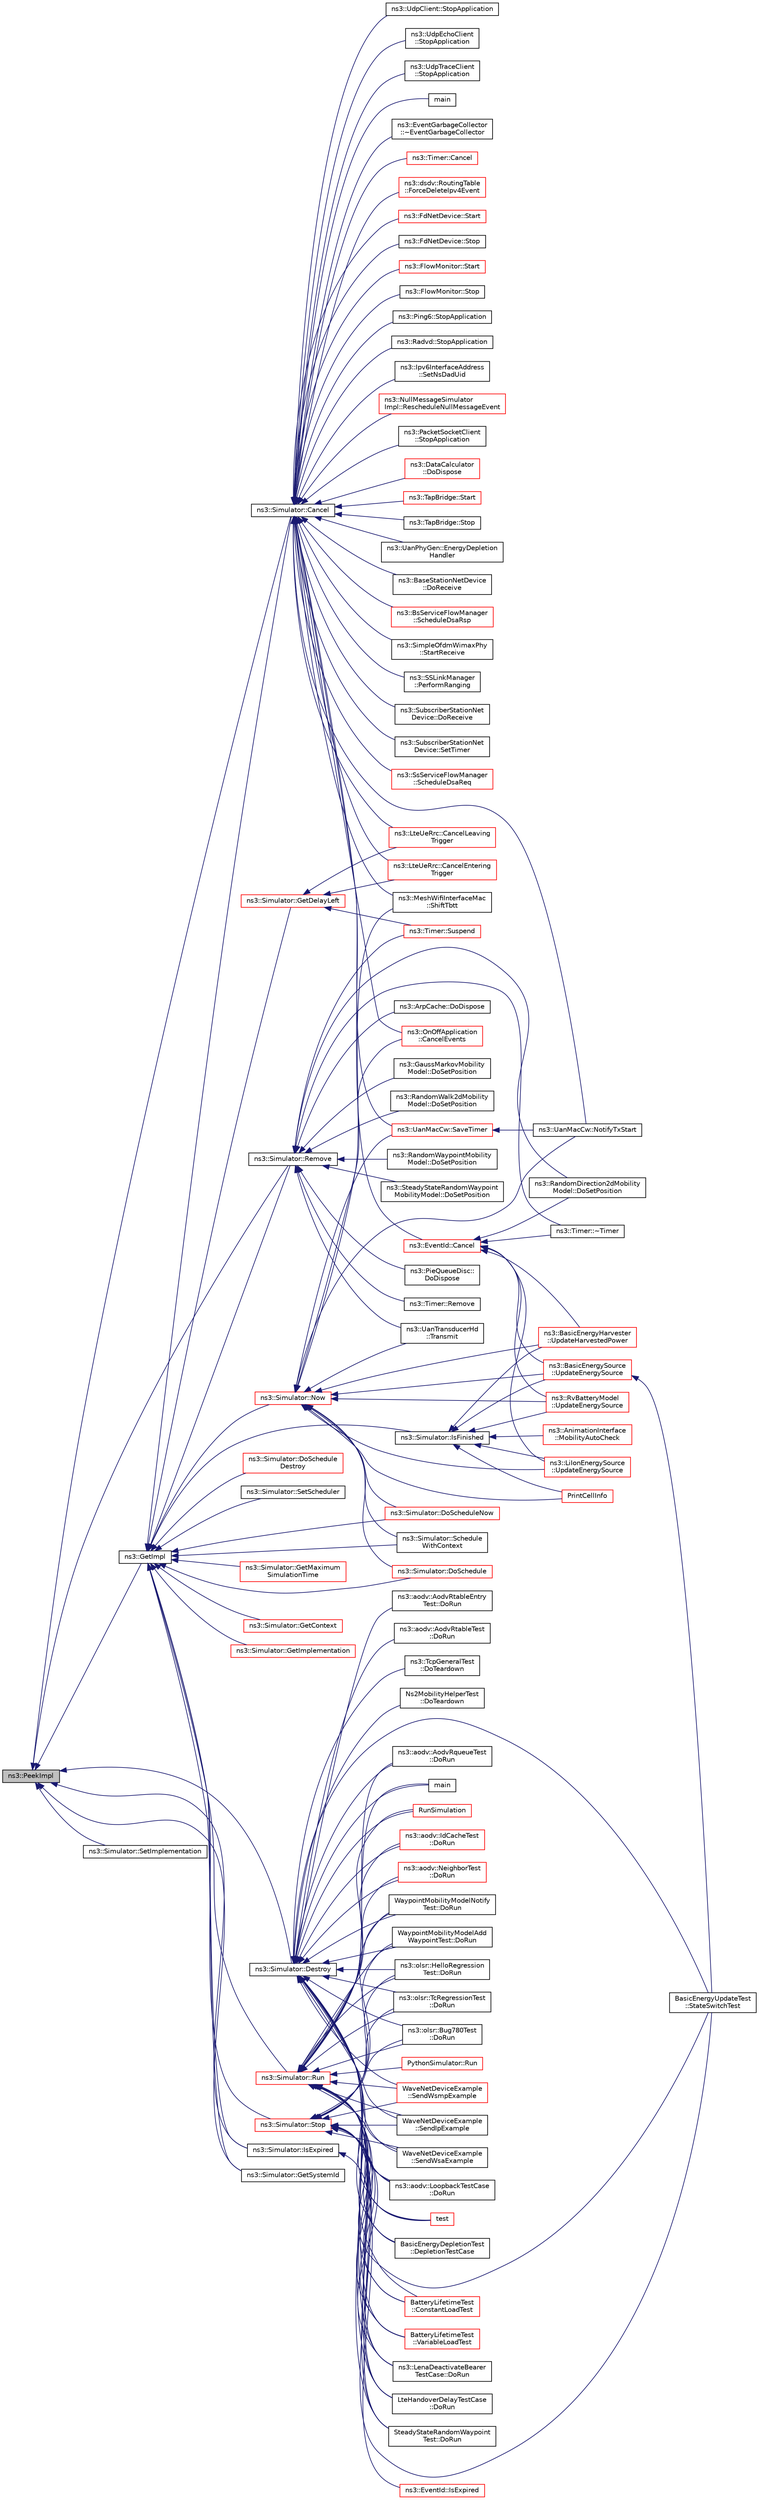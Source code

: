 digraph "ns3::PeekImpl"
{
  edge [fontname="Helvetica",fontsize="10",labelfontname="Helvetica",labelfontsize="10"];
  node [fontname="Helvetica",fontsize="10",shape=record];
  rankdir="LR";
  Node1 [label="ns3::PeekImpl",height=0.2,width=0.4,color="black", fillcolor="grey75", style="filled", fontcolor="black"];
  Node1 -> Node2 [dir="back",color="midnightblue",fontsize="10",style="solid"];
  Node2 [label="ns3::GetImpl",height=0.2,width=0.4,color="black", fillcolor="white", style="filled",URL="$d4/d8b/group__simulator.html#ga42eb4eddad41528d4d99794a3dae3fd0",tooltip="Get the SimulatorImpl singleton. "];
  Node2 -> Node3 [dir="back",color="midnightblue",fontsize="10",style="solid"];
  Node3 [label="ns3::Simulator::SetScheduler",height=0.2,width=0.4,color="black", fillcolor="white", style="filled",URL="$d7/deb/classns3_1_1Simulator.html#a926ae3f3fc64b7ca23460a0bae02acd4",tooltip="Set the scheduler type with an ObjectFactory. "];
  Node2 -> Node4 [dir="back",color="midnightblue",fontsize="10",style="solid"];
  Node4 [label="ns3::Simulator::IsFinished",height=0.2,width=0.4,color="black", fillcolor="white", style="filled",URL="$d7/deb/classns3_1_1Simulator.html#aa8c662d04480705d09b3d65b4dea9d2f"];
  Node4 -> Node5 [dir="back",color="midnightblue",fontsize="10",style="solid"];
  Node5 [label="PrintCellInfo",height=0.2,width=0.4,color="red", fillcolor="white", style="filled",URL="$df/d15/examples_2li-ion-energy-source_8cc.html#a5a233214e03143292862c2a936b073eb"];
  Node4 -> Node6 [dir="back",color="midnightblue",fontsize="10",style="solid"];
  Node6 [label="ns3::LiIonEnergySource\l::UpdateEnergySource",height=0.2,width=0.4,color="red", fillcolor="white", style="filled",URL="$dd/d9d/classns3_1_1LiIonEnergySource.html#a189ac70234f5af2d1b1457ea43bd1b9f"];
  Node4 -> Node7 [dir="back",color="midnightblue",fontsize="10",style="solid"];
  Node7 [label="ns3::BasicEnergyHarvester\l::UpdateHarvestedPower",height=0.2,width=0.4,color="red", fillcolor="white", style="filled",URL="$d5/df9/classns3_1_1BasicEnergyHarvester.html#aa1a0d934e9024f469a6b06b3b960f34e"];
  Node4 -> Node8 [dir="back",color="midnightblue",fontsize="10",style="solid"];
  Node8 [label="ns3::BasicEnergySource\l::UpdateEnergySource",height=0.2,width=0.4,color="red", fillcolor="white", style="filled",URL="$d1/db4/classns3_1_1BasicEnergySource.html#a184cad1de97de7162e18f976d987bdaf"];
  Node8 -> Node9 [dir="back",color="midnightblue",fontsize="10",style="solid"];
  Node9 [label="BasicEnergyUpdateTest\l::StateSwitchTest",height=0.2,width=0.4,color="black", fillcolor="white", style="filled",URL="$d5/de0/classBasicEnergyUpdateTest.html#aebdf7df054db21ed34826ccdf208f6a6"];
  Node4 -> Node10 [dir="back",color="midnightblue",fontsize="10",style="solid"];
  Node10 [label="ns3::RvBatteryModel\l::UpdateEnergySource",height=0.2,width=0.4,color="red", fillcolor="white", style="filled",URL="$db/db8/classns3_1_1RvBatteryModel.html#ac0885eeb1b510ffe52531e7e68039d3e"];
  Node4 -> Node11 [dir="back",color="midnightblue",fontsize="10",style="solid"];
  Node11 [label="ns3::AnimationInterface\l::MobilityAutoCheck",height=0.2,width=0.4,color="red", fillcolor="white", style="filled",URL="$d6/d1a/classns3_1_1AnimationInterface.html#a23e31bf019017e94d49dd139718e93f4",tooltip="Mobility auto check function. "];
  Node2 -> Node12 [dir="back",color="midnightblue",fontsize="10",style="solid"];
  Node12 [label="ns3::Simulator::Run",height=0.2,width=0.4,color="red", fillcolor="white", style="filled",URL="$d7/deb/classns3_1_1Simulator.html#a84be982e6d03b62c3dc3303c75a9b909"];
  Node12 -> Node13 [dir="back",color="midnightblue",fontsize="10",style="solid"];
  Node13 [label="ns3::aodv::IdCacheTest\l::DoRun",height=0.2,width=0.4,color="red", fillcolor="white", style="filled",URL="$d7/d70/classns3_1_1aodv_1_1IdCacheTest.html#af48af2859e1e63cf946df38906f4d7a2",tooltip="Implementation to actually run this TestCase. "];
  Node12 -> Node14 [dir="back",color="midnightblue",fontsize="10",style="solid"];
  Node14 [label="ns3::aodv::NeighborTest\l::DoRun",height=0.2,width=0.4,color="red", fillcolor="white", style="filled",URL="$d0/d15/structns3_1_1aodv_1_1NeighborTest.html#aeb957b7644d6c77f5d0d43d2c160897f",tooltip="Implementation to actually run this TestCase. "];
  Node12 -> Node15 [dir="back",color="midnightblue",fontsize="10",style="solid"];
  Node15 [label="ns3::aodv::AodvRqueueTest\l::DoRun",height=0.2,width=0.4,color="black", fillcolor="white", style="filled",URL="$d3/d00/structns3_1_1aodv_1_1AodvRqueueTest.html#a7ec6b59547d19f9c08f2dcff06eecae3",tooltip="Implementation to actually run this TestCase. "];
  Node12 -> Node16 [dir="back",color="midnightblue",fontsize="10",style="solid"];
  Node16 [label="ns3::aodv::LoopbackTestCase\l::DoRun",height=0.2,width=0.4,color="black", fillcolor="white", style="filled",URL="$d2/d8c/classns3_1_1aodv_1_1LoopbackTestCase.html#aa4ecd46f743a971813870cff58563eab",tooltip="Implementation to actually run this TestCase. "];
  Node12 -> Node17 [dir="back",color="midnightblue",fontsize="10",style="solid"];
  Node17 [label="main",height=0.2,width=0.4,color="black", fillcolor="white", style="filled",URL="$d0/d88/csma-bridge-one-hop_8cc.html#a0ddf1224851353fc92bfbff6f499fa97"];
  Node12 -> Node18 [dir="back",color="midnightblue",fontsize="10",style="solid"];
  Node18 [label="PythonSimulator::Run",height=0.2,width=0.4,color="red", fillcolor="white", style="filled",URL="$d7/d8a/classPythonSimulator.html#ab712f4079b2b054f2ddc2ba57d840c18"];
  Node12 -> Node19 [dir="back",color="midnightblue",fontsize="10",style="solid"];
  Node19 [label="test",height=0.2,width=0.4,color="red", fillcolor="white", style="filled",URL="$d2/def/main-test-sync_8cc.html#a708a4c1a4d0c4acc4c447310dd4db27f"];
  Node12 -> Node9 [dir="back",color="midnightblue",fontsize="10",style="solid"];
  Node12 -> Node20 [dir="back",color="midnightblue",fontsize="10",style="solid"];
  Node20 [label="BasicEnergyDepletionTest\l::DepletionTestCase",height=0.2,width=0.4,color="black", fillcolor="white", style="filled",URL="$d0/d83/classBasicEnergyDepletionTest.html#a933f0ff2e50a5dc64b4312619405a05a"];
  Node12 -> Node21 [dir="back",color="midnightblue",fontsize="10",style="solid"];
  Node21 [label="BatteryLifetimeTest\l::ConstantLoadTest",height=0.2,width=0.4,color="red", fillcolor="white", style="filled",URL="$dd/d15/classBatteryLifetimeTest.html#a5cfb6c588872035454feb525491b1d52"];
  Node12 -> Node22 [dir="back",color="midnightblue",fontsize="10",style="solid"];
  Node22 [label="BatteryLifetimeTest\l::VariableLoadTest",height=0.2,width=0.4,color="red", fillcolor="white", style="filled",URL="$dd/d15/classBatteryLifetimeTest.html#aa6d0fb55387831f97d9834c47abfd669"];
  Node12 -> Node23 [dir="back",color="midnightblue",fontsize="10",style="solid"];
  Node23 [label="RunSimulation",height=0.2,width=0.4,color="red", fillcolor="white", style="filled",URL="$d9/d41/main-simple_8cc.html#aae4a035f2107d100249164fe508bac66"];
  Node12 -> Node24 [dir="back",color="midnightblue",fontsize="10",style="solid"];
  Node24 [label="ns3::LenaDeactivateBearer\lTestCase::DoRun",height=0.2,width=0.4,color="black", fillcolor="white", style="filled",URL="$d4/d2f/classns3_1_1LenaDeactivateBearerTestCase.html#a214d777e46f96b701efdfd360871f53f",tooltip="Implementation to actually run this TestCase. "];
  Node12 -> Node25 [dir="back",color="midnightblue",fontsize="10",style="solid"];
  Node25 [label="LteHandoverDelayTestCase\l::DoRun",height=0.2,width=0.4,color="black", fillcolor="white", style="filled",URL="$d8/dde/classLteHandoverDelayTestCase.html#a2e5214b6dd2249de91ba0aa326b8c97d",tooltip="Implementation to actually run this TestCase. "];
  Node12 -> Node26 [dir="back",color="midnightblue",fontsize="10",style="solid"];
  Node26 [label="SteadyStateRandomWaypoint\lTest::DoRun",height=0.2,width=0.4,color="black", fillcolor="white", style="filled",URL="$db/d67/classSteadyStateRandomWaypointTest.html#a06b559358eab241daa3a937a038729df",tooltip="Implementation to actually run this TestCase. "];
  Node12 -> Node27 [dir="back",color="midnightblue",fontsize="10",style="solid"];
  Node27 [label="WaypointMobilityModelNotify\lTest::DoRun",height=0.2,width=0.4,color="black", fillcolor="white", style="filled",URL="$d6/df3/classWaypointMobilityModelNotifyTest.html#a3806dd9c9361141fade8ce51021e33ff",tooltip="Implementation to actually run this TestCase. "];
  Node12 -> Node28 [dir="back",color="midnightblue",fontsize="10",style="solid"];
  Node28 [label="WaypointMobilityModelAdd\lWaypointTest::DoRun",height=0.2,width=0.4,color="black", fillcolor="white", style="filled",URL="$d7/d3d/classWaypointMobilityModelAddWaypointTest.html#afab2502065d56508a1c71a8c78115c25",tooltip="Implementation to actually run this TestCase. "];
  Node12 -> Node29 [dir="back",color="midnightblue",fontsize="10",style="solid"];
  Node29 [label="ns3::olsr::Bug780Test\l::DoRun",height=0.2,width=0.4,color="black", fillcolor="white", style="filled",URL="$d9/d95/classns3_1_1olsr_1_1Bug780Test.html#aea2f01c8e6af5f1363b67a23ccaaf030",tooltip="Go. "];
  Node12 -> Node30 [dir="back",color="midnightblue",fontsize="10",style="solid"];
  Node30 [label="ns3::olsr::HelloRegression\lTest::DoRun",height=0.2,width=0.4,color="black", fillcolor="white", style="filled",URL="$de/dad/classns3_1_1olsr_1_1HelloRegressionTest.html#a469da2871e46fb6d56da5820f5aa1982",tooltip="Go. "];
  Node12 -> Node31 [dir="back",color="midnightblue",fontsize="10",style="solid"];
  Node31 [label="ns3::olsr::TcRegressionTest\l::DoRun",height=0.2,width=0.4,color="black", fillcolor="white", style="filled",URL="$dd/dcb/classns3_1_1olsr_1_1TcRegressionTest.html#ab3215c11b0586486c641af620fb1bc0b",tooltip="Go. "];
  Node12 -> Node32 [dir="back",color="midnightblue",fontsize="10",style="solid"];
  Node32 [label="WaveNetDeviceExample\l::SendWsmpExample",height=0.2,width=0.4,color="red", fillcolor="white", style="filled",URL="$d2/dcc/classWaveNetDeviceExample.html#ad36808acd544ff68268912c9386213fe",tooltip="Send WSMP example function. "];
  Node12 -> Node33 [dir="back",color="midnightblue",fontsize="10",style="solid"];
  Node33 [label="WaveNetDeviceExample\l::SendIpExample",height=0.2,width=0.4,color="black", fillcolor="white", style="filled",URL="$d2/dcc/classWaveNetDeviceExample.html#a97da76e52cd76f5054e8c92cfae01a9e",tooltip="Send IP example function. "];
  Node12 -> Node34 [dir="back",color="midnightblue",fontsize="10",style="solid"];
  Node34 [label="WaveNetDeviceExample\l::SendWsaExample",height=0.2,width=0.4,color="black", fillcolor="white", style="filled",URL="$d2/dcc/classWaveNetDeviceExample.html#ac1725733b797a26cd3655b58adad965e",tooltip="Send WSA example. "];
  Node2 -> Node35 [dir="back",color="midnightblue",fontsize="10",style="solid"];
  Node35 [label="ns3::Simulator::Stop",height=0.2,width=0.4,color="red", fillcolor="white", style="filled",URL="$d7/deb/classns3_1_1Simulator.html#a2335ba5b62e9066e893fecb21b7f6afd"];
  Node35 -> Node16 [dir="back",color="midnightblue",fontsize="10",style="solid"];
  Node35 -> Node19 [dir="back",color="midnightblue",fontsize="10",style="solid"];
  Node35 -> Node9 [dir="back",color="midnightblue",fontsize="10",style="solid"];
  Node35 -> Node20 [dir="back",color="midnightblue",fontsize="10",style="solid"];
  Node35 -> Node21 [dir="back",color="midnightblue",fontsize="10",style="solid"];
  Node35 -> Node22 [dir="back",color="midnightblue",fontsize="10",style="solid"];
  Node35 -> Node24 [dir="back",color="midnightblue",fontsize="10",style="solid"];
  Node35 -> Node25 [dir="back",color="midnightblue",fontsize="10",style="solid"];
  Node35 -> Node26 [dir="back",color="midnightblue",fontsize="10",style="solid"];
  Node35 -> Node27 [dir="back",color="midnightblue",fontsize="10",style="solid"];
  Node35 -> Node28 [dir="back",color="midnightblue",fontsize="10",style="solid"];
  Node35 -> Node29 [dir="back",color="midnightblue",fontsize="10",style="solid"];
  Node35 -> Node30 [dir="back",color="midnightblue",fontsize="10",style="solid"];
  Node35 -> Node31 [dir="back",color="midnightblue",fontsize="10",style="solid"];
  Node35 -> Node32 [dir="back",color="midnightblue",fontsize="10",style="solid"];
  Node35 -> Node33 [dir="back",color="midnightblue",fontsize="10",style="solid"];
  Node35 -> Node34 [dir="back",color="midnightblue",fontsize="10",style="solid"];
  Node2 -> Node36 [dir="back",color="midnightblue",fontsize="10",style="solid"];
  Node36 [label="ns3::Simulator::Now",height=0.2,width=0.4,color="red", fillcolor="white", style="filled",URL="$d7/deb/classns3_1_1Simulator.html#ac3178fa975b419f7875e7105be122800"];
  Node36 -> Node37 [dir="back",color="midnightblue",fontsize="10",style="solid"];
  Node37 [label="ns3::OnOffApplication\l::CancelEvents",height=0.2,width=0.4,color="red", fillcolor="white", style="filled",URL="$dc/d04/classns3_1_1OnOffApplication.html#afb253c6f54b73e7ca4599ad5541bce5c",tooltip="Cancel all pending events. "];
  Node36 -> Node38 [dir="back",color="midnightblue",fontsize="10",style="solid"];
  Node38 [label="ns3::Simulator::Schedule\lWithContext",height=0.2,width=0.4,color="black", fillcolor="white", style="filled",URL="$d7/deb/classns3_1_1Simulator.html#a5ba9b2de598375791433f1bb9ba9ca83"];
  Node36 -> Node39 [dir="back",color="midnightblue",fontsize="10",style="solid"];
  Node39 [label="ns3::Simulator::DoSchedule",height=0.2,width=0.4,color="red", fillcolor="white", style="filled",URL="$d7/deb/classns3_1_1Simulator.html#a47af23973938819bdc89cb2807e09ed5"];
  Node36 -> Node40 [dir="back",color="midnightblue",fontsize="10",style="solid"];
  Node40 [label="ns3::Simulator::DoScheduleNow",height=0.2,width=0.4,color="red", fillcolor="white", style="filled",URL="$d7/deb/classns3_1_1Simulator.html#a9377ee62d67f7923318c4313a3b285f8"];
  Node36 -> Node5 [dir="back",color="midnightblue",fontsize="10",style="solid"];
  Node36 -> Node6 [dir="back",color="midnightblue",fontsize="10",style="solid"];
  Node36 -> Node7 [dir="back",color="midnightblue",fontsize="10",style="solid"];
  Node36 -> Node8 [dir="back",color="midnightblue",fontsize="10",style="solid"];
  Node36 -> Node10 [dir="back",color="midnightblue",fontsize="10",style="solid"];
  Node36 -> Node41 [dir="back",color="midnightblue",fontsize="10",style="solid"];
  Node41 [label="ns3::MeshWifiInterfaceMac\l::ShiftTbtt",height=0.2,width=0.4,color="black", fillcolor="white", style="filled",URL="$d0/dd8/classns3_1_1MeshWifiInterfaceMac.html#a3390bb70ec47d738f6ffb37c476bbcfc",tooltip="Shift TBTT. "];
  Node36 -> Node42 [dir="back",color="midnightblue",fontsize="10",style="solid"];
  Node42 [label="ns3::UanMacCw::NotifyTxStart",height=0.2,width=0.4,color="black", fillcolor="white", style="filled",URL="$da/db3/classns3_1_1UanMacCw.html#a1b2946271fb366ede005bd76d8a841ec"];
  Node36 -> Node43 [dir="back",color="midnightblue",fontsize="10",style="solid"];
  Node43 [label="ns3::UanMacCw::SaveTimer",height=0.2,width=0.4,color="red", fillcolor="white", style="filled",URL="$da/db3/classns3_1_1UanMacCw.html#adf36d5205c9faa7ed420ba1dce1114b2"];
  Node43 -> Node42 [dir="back",color="midnightblue",fontsize="10",style="solid"];
  Node36 -> Node44 [dir="back",color="midnightblue",fontsize="10",style="solid"];
  Node44 [label="ns3::UanTransducerHd\l::Transmit",height=0.2,width=0.4,color="black", fillcolor="white", style="filled",URL="$d6/d7a/classns3_1_1UanTransducerHd.html#a59d45284062693608322f87618525cd5"];
  Node2 -> Node45 [dir="back",color="midnightblue",fontsize="10",style="solid"];
  Node45 [label="ns3::Simulator::GetDelayLeft",height=0.2,width=0.4,color="red", fillcolor="white", style="filled",URL="$d7/deb/classns3_1_1Simulator.html#af2c7b4285454aa5062bd2df2bb7a7ab9"];
  Node45 -> Node46 [dir="back",color="midnightblue",fontsize="10",style="solid"];
  Node46 [label="ns3::Timer::Suspend",height=0.2,width=0.4,color="red", fillcolor="white", style="filled",URL="$d0/d3e/classns3_1_1Timer.html#a168f973f4c60fbeb1580d4734f91e049"];
  Node45 -> Node47 [dir="back",color="midnightblue",fontsize="10",style="solid"];
  Node47 [label="ns3::LteUeRrc::CancelEntering\lTrigger",height=0.2,width=0.4,color="red", fillcolor="white", style="filled",URL="$d7/d1c/classns3_1_1LteUeRrc.html#a9221d85411de5dd375b71b44e3331c5c",tooltip="Clear all the waiting triggers in m_enteringTriggerQueue which are associated with the given measurem..."];
  Node45 -> Node48 [dir="back",color="midnightblue",fontsize="10",style="solid"];
  Node48 [label="ns3::LteUeRrc::CancelLeaving\lTrigger",height=0.2,width=0.4,color="red", fillcolor="white", style="filled",URL="$d7/d1c/classns3_1_1LteUeRrc.html#a3e35c475cfb5361222f1556bfbd3111d",tooltip="Clear all the waiting triggers in m_leavingTriggerQueue which are associated with the given measureme..."];
  Node2 -> Node38 [dir="back",color="midnightblue",fontsize="10",style="solid"];
  Node2 -> Node39 [dir="back",color="midnightblue",fontsize="10",style="solid"];
  Node2 -> Node40 [dir="back",color="midnightblue",fontsize="10",style="solid"];
  Node2 -> Node49 [dir="back",color="midnightblue",fontsize="10",style="solid"];
  Node49 [label="ns3::Simulator::DoSchedule\lDestroy",height=0.2,width=0.4,color="red", fillcolor="white", style="filled",URL="$d7/deb/classns3_1_1Simulator.html#a00139c9c4e854aca72063485518c0d52"];
  Node2 -> Node50 [dir="back",color="midnightblue",fontsize="10",style="solid"];
  Node50 [label="ns3::Simulator::Remove",height=0.2,width=0.4,color="black", fillcolor="white", style="filled",URL="$d7/deb/classns3_1_1Simulator.html#ae30cacdda6cd0d5d62a8f2097b320506"];
  Node50 -> Node51 [dir="back",color="midnightblue",fontsize="10",style="solid"];
  Node51 [label="ns3::Timer::~Timer",height=0.2,width=0.4,color="black", fillcolor="white", style="filled",URL="$d0/d3e/classns3_1_1Timer.html#a28be7e74382598fc10b3f4424c62bb41"];
  Node50 -> Node52 [dir="back",color="midnightblue",fontsize="10",style="solid"];
  Node52 [label="ns3::Timer::Remove",height=0.2,width=0.4,color="black", fillcolor="white", style="filled",URL="$d0/d3e/classns3_1_1Timer.html#a212c946d8b077413171d019f2adc42b5"];
  Node50 -> Node46 [dir="back",color="midnightblue",fontsize="10",style="solid"];
  Node50 -> Node53 [dir="back",color="midnightblue",fontsize="10",style="solid"];
  Node53 [label="ns3::ArpCache::DoDispose",height=0.2,width=0.4,color="black", fillcolor="white", style="filled",URL="$d4/d81/classns3_1_1ArpCache.html#a82e8920743f9de62133e2b43071a171b"];
  Node50 -> Node54 [dir="back",color="midnightblue",fontsize="10",style="solid"];
  Node54 [label="ns3::GaussMarkovMobility\lModel::DoSetPosition",height=0.2,width=0.4,color="black", fillcolor="white", style="filled",URL="$db/dd2/classns3_1_1GaussMarkovMobilityModel.html#abe13b92e3c92adfff7aee6cbb6b52f26"];
  Node50 -> Node55 [dir="back",color="midnightblue",fontsize="10",style="solid"];
  Node55 [label="ns3::RandomDirection2dMobility\lModel::DoSetPosition",height=0.2,width=0.4,color="black", fillcolor="white", style="filled",URL="$dc/d1a/classns3_1_1RandomDirection2dMobilityModel.html#ae35094b50443320f1ebab5beed22cc34"];
  Node50 -> Node56 [dir="back",color="midnightblue",fontsize="10",style="solid"];
  Node56 [label="ns3::RandomWalk2dMobility\lModel::DoSetPosition",height=0.2,width=0.4,color="black", fillcolor="white", style="filled",URL="$d9/d99/classns3_1_1RandomWalk2dMobilityModel.html#a208225b18028947d3153166926fe6811"];
  Node50 -> Node57 [dir="back",color="midnightblue",fontsize="10",style="solid"];
  Node57 [label="ns3::RandomWaypointMobility\lModel::DoSetPosition",height=0.2,width=0.4,color="black", fillcolor="white", style="filled",URL="$d4/d09/classns3_1_1RandomWaypointMobilityModel.html#aaa7ec1c8816486310082042724e3d76b"];
  Node50 -> Node58 [dir="back",color="midnightblue",fontsize="10",style="solid"];
  Node58 [label="ns3::SteadyStateRandomWaypoint\lMobilityModel::DoSetPosition",height=0.2,width=0.4,color="black", fillcolor="white", style="filled",URL="$d9/d91/classns3_1_1SteadyStateRandomWaypointMobilityModel.html#a2ffb24cd477f0a23487e914ca50366bc"];
  Node50 -> Node59 [dir="back",color="midnightblue",fontsize="10",style="solid"];
  Node59 [label="ns3::PieQueueDisc::\lDoDispose",height=0.2,width=0.4,color="black", fillcolor="white", style="filled",URL="$da/d04/classns3_1_1PieQueueDisc.html#a8753e73c53483d005228c173cec22de9",tooltip="Dispose of the object. "];
  Node50 -> Node44 [dir="back",color="midnightblue",fontsize="10",style="solid"];
  Node2 -> Node60 [dir="back",color="midnightblue",fontsize="10",style="solid"];
  Node60 [label="ns3::Simulator::Cancel",height=0.2,width=0.4,color="black", fillcolor="white", style="filled",URL="$d7/deb/classns3_1_1Simulator.html#a1b903a62d6117ef28f7ba3c6500689bf"];
  Node60 -> Node37 [dir="back",color="midnightblue",fontsize="10",style="solid"];
  Node60 -> Node61 [dir="back",color="midnightblue",fontsize="10",style="solid"];
  Node61 [label="ns3::UdpClient::StopApplication",height=0.2,width=0.4,color="black", fillcolor="white", style="filled",URL="$de/da9/classns3_1_1UdpClient.html#affb385b7a19c3dc83359787d55226712",tooltip="Application specific shutdown code. "];
  Node60 -> Node62 [dir="back",color="midnightblue",fontsize="10",style="solid"];
  Node62 [label="ns3::UdpEchoClient\l::StopApplication",height=0.2,width=0.4,color="black", fillcolor="white", style="filled",URL="$de/d6b/classns3_1_1UdpEchoClient.html#ae7aba9059fa05430d62583804f1504c6",tooltip="Application specific shutdown code. "];
  Node60 -> Node63 [dir="back",color="midnightblue",fontsize="10",style="solid"];
  Node63 [label="ns3::UdpTraceClient\l::StopApplication",height=0.2,width=0.4,color="black", fillcolor="white", style="filled",URL="$d4/d5a/structns3_1_1UdpTraceClient.html#a29693203c27eb211932a0955934bfe7f",tooltip="Application specific shutdown code. "];
  Node60 -> Node64 [dir="back",color="midnightblue",fontsize="10",style="solid"];
  Node64 [label="main",height=0.2,width=0.4,color="black", fillcolor="white", style="filled",URL="$da/d5a/sample-simulator_8cc.html#a0ddf1224851353fc92bfbff6f499fa97"];
  Node60 -> Node65 [dir="back",color="midnightblue",fontsize="10",style="solid"];
  Node65 [label="ns3::EventGarbageCollector\l::~EventGarbageCollector",height=0.2,width=0.4,color="black", fillcolor="white", style="filled",URL="$df/d4e/classns3_1_1EventGarbageCollector.html#ad77d417d7db0bf411456bc8f94bd2b90"];
  Node60 -> Node66 [dir="back",color="midnightblue",fontsize="10",style="solid"];
  Node66 [label="ns3::EventId::Cancel",height=0.2,width=0.4,color="red", fillcolor="white", style="filled",URL="$d1/df8/classns3_1_1EventId.html#a993ae94e48e014e1afd47edb16db7a11"];
  Node66 -> Node51 [dir="back",color="midnightblue",fontsize="10",style="solid"];
  Node66 -> Node6 [dir="back",color="midnightblue",fontsize="10",style="solid"];
  Node66 -> Node7 [dir="back",color="midnightblue",fontsize="10",style="solid"];
  Node66 -> Node8 [dir="back",color="midnightblue",fontsize="10",style="solid"];
  Node66 -> Node10 [dir="back",color="midnightblue",fontsize="10",style="solid"];
  Node66 -> Node55 [dir="back",color="midnightblue",fontsize="10",style="solid"];
  Node60 -> Node67 [dir="back",color="midnightblue",fontsize="10",style="solid"];
  Node67 [label="ns3::Timer::Cancel",height=0.2,width=0.4,color="red", fillcolor="white", style="filled",URL="$d0/d3e/classns3_1_1Timer.html#ac8261489cfc3361ab869ea2387cfc841"];
  Node60 -> Node68 [dir="back",color="midnightblue",fontsize="10",style="solid"];
  Node68 [label="ns3::dsdv::RoutingTable\l::ForceDeleteIpv4Event",height=0.2,width=0.4,color="red", fillcolor="white", style="filled",URL="$da/dc7/classns3_1_1dsdv_1_1RoutingTable.html#a39f4b7725caafbc6cd9f7c5821470d51"];
  Node60 -> Node69 [dir="back",color="midnightblue",fontsize="10",style="solid"];
  Node69 [label="ns3::FdNetDevice::Start",height=0.2,width=0.4,color="red", fillcolor="white", style="filled",URL="$d1/d50/classns3_1_1FdNetDevice.html#a32bda505142d81a4092048bf200ee6fc"];
  Node60 -> Node70 [dir="back",color="midnightblue",fontsize="10",style="solid"];
  Node70 [label="ns3::FdNetDevice::Stop",height=0.2,width=0.4,color="black", fillcolor="white", style="filled",URL="$d1/d50/classns3_1_1FdNetDevice.html#a6849d18a8f1ed78077207057dce6c7ca"];
  Node60 -> Node71 [dir="back",color="midnightblue",fontsize="10",style="solid"];
  Node71 [label="ns3::FlowMonitor::Start",height=0.2,width=0.4,color="red", fillcolor="white", style="filled",URL="$d7/d39/classns3_1_1FlowMonitor.html#a32cb7ddc6d0956518a59f7ed91de7f6d"];
  Node60 -> Node72 [dir="back",color="midnightblue",fontsize="10",style="solid"];
  Node72 [label="ns3::FlowMonitor::Stop",height=0.2,width=0.4,color="black", fillcolor="white", style="filled",URL="$d7/d39/classns3_1_1FlowMonitor.html#a8b6fba3b1978adf6747189d7b2a3d2cc"];
  Node60 -> Node73 [dir="back",color="midnightblue",fontsize="10",style="solid"];
  Node73 [label="ns3::Ping6::StopApplication",height=0.2,width=0.4,color="black", fillcolor="white", style="filled",URL="$d7/dc8/classns3_1_1Ping6.html#a825748c9021a08f526de4373a920861d",tooltip="Stop the application. "];
  Node60 -> Node74 [dir="back",color="midnightblue",fontsize="10",style="solid"];
  Node74 [label="ns3::Radvd::StopApplication",height=0.2,width=0.4,color="black", fillcolor="white", style="filled",URL="$d5/dd8/classns3_1_1Radvd.html#a8aaf0b7f7329e72a67f1293b01e60341",tooltip="Stop the application. "];
  Node60 -> Node75 [dir="back",color="midnightblue",fontsize="10",style="solid"];
  Node75 [label="ns3::Ipv6InterfaceAddress\l::SetNsDadUid",height=0.2,width=0.4,color="black", fillcolor="white", style="filled",URL="$dc/d62/classns3_1_1Ipv6InterfaceAddress.html#a4c0796f13049e78011b78dcfff02826a",tooltip="Set the latest DAD probe packet UID. "];
  Node60 -> Node47 [dir="back",color="midnightblue",fontsize="10",style="solid"];
  Node60 -> Node48 [dir="back",color="midnightblue",fontsize="10",style="solid"];
  Node60 -> Node41 [dir="back",color="midnightblue",fontsize="10",style="solid"];
  Node60 -> Node76 [dir="back",color="midnightblue",fontsize="10",style="solid"];
  Node76 [label="ns3::NullMessageSimulator\lImpl::RescheduleNullMessageEvent",height=0.2,width=0.4,color="red", fillcolor="white", style="filled",URL="$db/dea/classns3_1_1NullMessageSimulatorImpl.html#addc65b52a532801e4f2dc1fdffce2a66"];
  Node60 -> Node77 [dir="back",color="midnightblue",fontsize="10",style="solid"];
  Node77 [label="ns3::PacketSocketClient\l::StopApplication",height=0.2,width=0.4,color="black", fillcolor="white", style="filled",URL="$d0/dcc/classns3_1_1PacketSocketClient.html#ac5a664a8c6265dafd8e45b5897d27545",tooltip="Application specific shutdown code. "];
  Node60 -> Node78 [dir="back",color="midnightblue",fontsize="10",style="solid"];
  Node78 [label="ns3::DataCalculator\l::DoDispose",height=0.2,width=0.4,color="red", fillcolor="white", style="filled",URL="$d6/d5e/classns3_1_1DataCalculator.html#ab131de1ac0b2259992b1aeaca778c75b"];
  Node60 -> Node79 [dir="back",color="midnightblue",fontsize="10",style="solid"];
  Node79 [label="ns3::TapBridge::Start",height=0.2,width=0.4,color="red", fillcolor="white", style="filled",URL="$d3/d97/classns3_1_1TapBridge.html#a729662b8454d1c8202add94ebf389bb9",tooltip="Set a start time for the device. "];
  Node60 -> Node80 [dir="back",color="midnightblue",fontsize="10",style="solid"];
  Node80 [label="ns3::TapBridge::Stop",height=0.2,width=0.4,color="black", fillcolor="white", style="filled",URL="$d3/d97/classns3_1_1TapBridge.html#ab94057d00c75768838fe783eaff278e3"];
  Node60 -> Node42 [dir="back",color="midnightblue",fontsize="10",style="solid"];
  Node60 -> Node43 [dir="back",color="midnightblue",fontsize="10",style="solid"];
  Node60 -> Node81 [dir="back",color="midnightblue",fontsize="10",style="solid"];
  Node81 [label="ns3::UanPhyGen::EnergyDepletion\lHandler",height=0.2,width=0.4,color="black", fillcolor="white", style="filled",URL="$da/d4e/classns3_1_1UanPhyGen.html#a9fc9ae8608f76b03504e72f555e72aa8"];
  Node60 -> Node82 [dir="back",color="midnightblue",fontsize="10",style="solid"];
  Node82 [label="ns3::BaseStationNetDevice\l::DoReceive",height=0.2,width=0.4,color="black", fillcolor="white", style="filled",URL="$dd/d73/classns3_1_1BaseStationNetDevice.html#a0a6bf3deb17ab1adde07a1ed62875067",tooltip="Receive packet. "];
  Node60 -> Node83 [dir="back",color="midnightblue",fontsize="10",style="solid"];
  Node83 [label="ns3::BsServiceFlowManager\l::ScheduleDsaRsp",height=0.2,width=0.4,color="red", fillcolor="white", style="filled",URL="$d5/d5e/classns3_1_1BsServiceFlowManager.html#a70acd126e153faa38588075406ec1d5b"];
  Node60 -> Node84 [dir="back",color="midnightblue",fontsize="10",style="solid"];
  Node84 [label="ns3::SimpleOfdmWimaxPhy\l::StartReceive",height=0.2,width=0.4,color="black", fillcolor="white", style="filled",URL="$d5/dba/classns3_1_1SimpleOfdmWimaxPhy.html#afd0ada1680b119d166fb3cf65d804f13",tooltip="start the reception of a fec block "];
  Node60 -> Node85 [dir="back",color="midnightblue",fontsize="10",style="solid"];
  Node85 [label="ns3::SSLinkManager\l::PerformRanging",height=0.2,width=0.4,color="black", fillcolor="white", style="filled",URL="$d4/d41/classns3_1_1SSLinkManager.html#acd42fe66d1a247c52410fb6082e994d1"];
  Node60 -> Node86 [dir="back",color="midnightblue",fontsize="10",style="solid"];
  Node86 [label="ns3::SubscriberStationNet\lDevice::DoReceive",height=0.2,width=0.4,color="black", fillcolor="white", style="filled",URL="$d4/de5/classns3_1_1SubscriberStationNetDevice.html#a2cdd421837891adea005eb7cde668a1f"];
  Node60 -> Node87 [dir="back",color="midnightblue",fontsize="10",style="solid"];
  Node87 [label="ns3::SubscriberStationNet\lDevice::SetTimer",height=0.2,width=0.4,color="black", fillcolor="white", style="filled",URL="$d4/de5/classns3_1_1SubscriberStationNetDevice.html#a6eecf760ab983e9d6d44c76d356fce9b",tooltip="Set timer. If in stopped state, the EventId passed in the first argument will be cancelled. If not, the second parameter will be set to the value of the first parameter. "];
  Node60 -> Node88 [dir="back",color="midnightblue",fontsize="10",style="solid"];
  Node88 [label="ns3::SsServiceFlowManager\l::ScheduleDsaReq",height=0.2,width=0.4,color="red", fillcolor="white", style="filled",URL="$d4/dc3/classns3_1_1SsServiceFlowManager.html#a052a9d96dea7f79a7408d19a9a20b875"];
  Node2 -> Node89 [dir="back",color="midnightblue",fontsize="10",style="solid"];
  Node89 [label="ns3::Simulator::IsExpired",height=0.2,width=0.4,color="black", fillcolor="white", style="filled",URL="$d7/deb/classns3_1_1Simulator.html#a83ac8425c319a29b64f6d3b2ffc61e9c"];
  Node89 -> Node90 [dir="back",color="midnightblue",fontsize="10",style="solid"];
  Node90 [label="ns3::EventId::IsExpired",height=0.2,width=0.4,color="red", fillcolor="white", style="filled",URL="$d1/df8/classns3_1_1EventId.html#a5c30c92e7c1c34b4e8505cc07ed71b02"];
  Node2 -> Node91 [dir="back",color="midnightblue",fontsize="10",style="solid"];
  Node91 [label="ns3::Simulator::GetMaximum\lSimulationTime",height=0.2,width=0.4,color="red", fillcolor="white", style="filled",URL="$d7/deb/classns3_1_1Simulator.html#aa8dbab888dca7bf3528421d2c5e67f99"];
  Node2 -> Node92 [dir="back",color="midnightblue",fontsize="10",style="solid"];
  Node92 [label="ns3::Simulator::GetContext",height=0.2,width=0.4,color="red", fillcolor="white", style="filled",URL="$d7/deb/classns3_1_1Simulator.html#a8514b74ee2c42916b351b33c4a963bb0"];
  Node2 -> Node93 [dir="back",color="midnightblue",fontsize="10",style="solid"];
  Node93 [label="ns3::Simulator::GetSystemId",height=0.2,width=0.4,color="black", fillcolor="white", style="filled",URL="$d7/deb/classns3_1_1Simulator.html#ac956436096243081b306fe4d95040d42"];
  Node2 -> Node94 [dir="back",color="midnightblue",fontsize="10",style="solid"];
  Node94 [label="ns3::Simulator::GetImplementation",height=0.2,width=0.4,color="red", fillcolor="white", style="filled",URL="$d7/deb/classns3_1_1Simulator.html#afdbe7c7695132b3fae7cb0b5d67c04e3",tooltip="Get the SimulatorImpl singleton. "];
  Node1 -> Node95 [dir="back",color="midnightblue",fontsize="10",style="solid"];
  Node95 [label="ns3::Simulator::Destroy",height=0.2,width=0.4,color="black", fillcolor="white", style="filled",URL="$d7/deb/classns3_1_1Simulator.html#a2a056e59a6623225df0957eda0ee8252"];
  Node95 -> Node13 [dir="back",color="midnightblue",fontsize="10",style="solid"];
  Node95 -> Node14 [dir="back",color="midnightblue",fontsize="10",style="solid"];
  Node95 -> Node15 [dir="back",color="midnightblue",fontsize="10",style="solid"];
  Node95 -> Node96 [dir="back",color="midnightblue",fontsize="10",style="solid"];
  Node96 [label="ns3::aodv::AodvRtableEntry\lTest::DoRun",height=0.2,width=0.4,color="black", fillcolor="white", style="filled",URL="$d1/de6/structns3_1_1aodv_1_1AodvRtableEntryTest.html#ad1739d41fc9618c26b8c43e9ad45a60b",tooltip="Implementation to actually run this TestCase. "];
  Node95 -> Node97 [dir="back",color="midnightblue",fontsize="10",style="solid"];
  Node97 [label="ns3::aodv::AodvRtableTest\l::DoRun",height=0.2,width=0.4,color="black", fillcolor="white", style="filled",URL="$de/d00/structns3_1_1aodv_1_1AodvRtableTest.html#a9eb10e0a4367097b064fe9875d21e329",tooltip="Implementation to actually run this TestCase. "];
  Node95 -> Node16 [dir="back",color="midnightblue",fontsize="10",style="solid"];
  Node95 -> Node17 [dir="back",color="midnightblue",fontsize="10",style="solid"];
  Node95 -> Node19 [dir="back",color="midnightblue",fontsize="10",style="solid"];
  Node95 -> Node9 [dir="back",color="midnightblue",fontsize="10",style="solid"];
  Node95 -> Node20 [dir="back",color="midnightblue",fontsize="10",style="solid"];
  Node95 -> Node21 [dir="back",color="midnightblue",fontsize="10",style="solid"];
  Node95 -> Node22 [dir="back",color="midnightblue",fontsize="10",style="solid"];
  Node95 -> Node23 [dir="back",color="midnightblue",fontsize="10",style="solid"];
  Node95 -> Node98 [dir="back",color="midnightblue",fontsize="10",style="solid"];
  Node98 [label="ns3::TcpGeneralTest\l::DoTeardown",height=0.2,width=0.4,color="black", fillcolor="white", style="filled",URL="$d2/dfd/classns3_1_1TcpGeneralTest.html#ae26a8f8ef494d87c4645892f3845f337",tooltip="Teardown the TCP test. "];
  Node95 -> Node24 [dir="back",color="midnightblue",fontsize="10",style="solid"];
  Node95 -> Node25 [dir="back",color="midnightblue",fontsize="10",style="solid"];
  Node95 -> Node99 [dir="back",color="midnightblue",fontsize="10",style="solid"];
  Node99 [label="Ns2MobilityHelperTest\l::DoTeardown",height=0.2,width=0.4,color="black", fillcolor="white", style="filled",URL="$d8/da7/classNs2MobilityHelperTest.html#a28be948759976bf88e6241fab01b794b",tooltip="Implementation to do any local setup required for this TestCase. "];
  Node95 -> Node26 [dir="back",color="midnightblue",fontsize="10",style="solid"];
  Node95 -> Node27 [dir="back",color="midnightblue",fontsize="10",style="solid"];
  Node95 -> Node28 [dir="back",color="midnightblue",fontsize="10",style="solid"];
  Node95 -> Node29 [dir="back",color="midnightblue",fontsize="10",style="solid"];
  Node95 -> Node30 [dir="back",color="midnightblue",fontsize="10",style="solid"];
  Node95 -> Node31 [dir="back",color="midnightblue",fontsize="10",style="solid"];
  Node95 -> Node32 [dir="back",color="midnightblue",fontsize="10",style="solid"];
  Node95 -> Node33 [dir="back",color="midnightblue",fontsize="10",style="solid"];
  Node95 -> Node34 [dir="back",color="midnightblue",fontsize="10",style="solid"];
  Node1 -> Node50 [dir="back",color="midnightblue",fontsize="10",style="solid"];
  Node1 -> Node60 [dir="back",color="midnightblue",fontsize="10",style="solid"];
  Node1 -> Node89 [dir="back",color="midnightblue",fontsize="10",style="solid"];
  Node1 -> Node93 [dir="back",color="midnightblue",fontsize="10",style="solid"];
  Node1 -> Node100 [dir="back",color="midnightblue",fontsize="10",style="solid"];
  Node100 [label="ns3::Simulator::SetImplementation",height=0.2,width=0.4,color="black", fillcolor="white", style="filled",URL="$d7/deb/classns3_1_1Simulator.html#ae9c56e0f229fd981f5fdf99650953473"];
}
